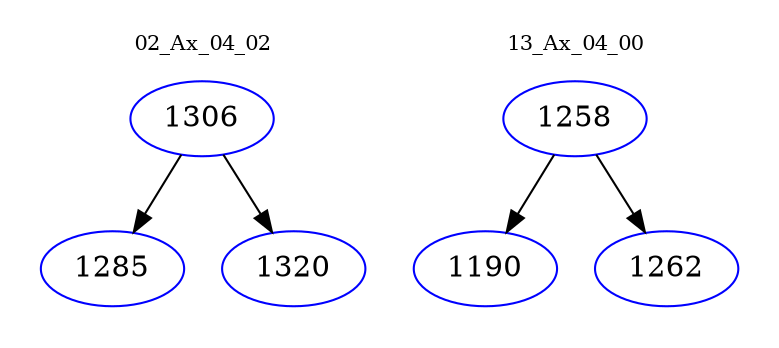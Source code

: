 digraph{
subgraph cluster_0 {
color = white
label = "02_Ax_04_02";
fontsize=10;
T0_1306 [label="1306", color="blue"]
T0_1306 -> T0_1285 [color="black"]
T0_1285 [label="1285", color="blue"]
T0_1306 -> T0_1320 [color="black"]
T0_1320 [label="1320", color="blue"]
}
subgraph cluster_1 {
color = white
label = "13_Ax_04_00";
fontsize=10;
T1_1258 [label="1258", color="blue"]
T1_1258 -> T1_1190 [color="black"]
T1_1190 [label="1190", color="blue"]
T1_1258 -> T1_1262 [color="black"]
T1_1262 [label="1262", color="blue"]
}
}
